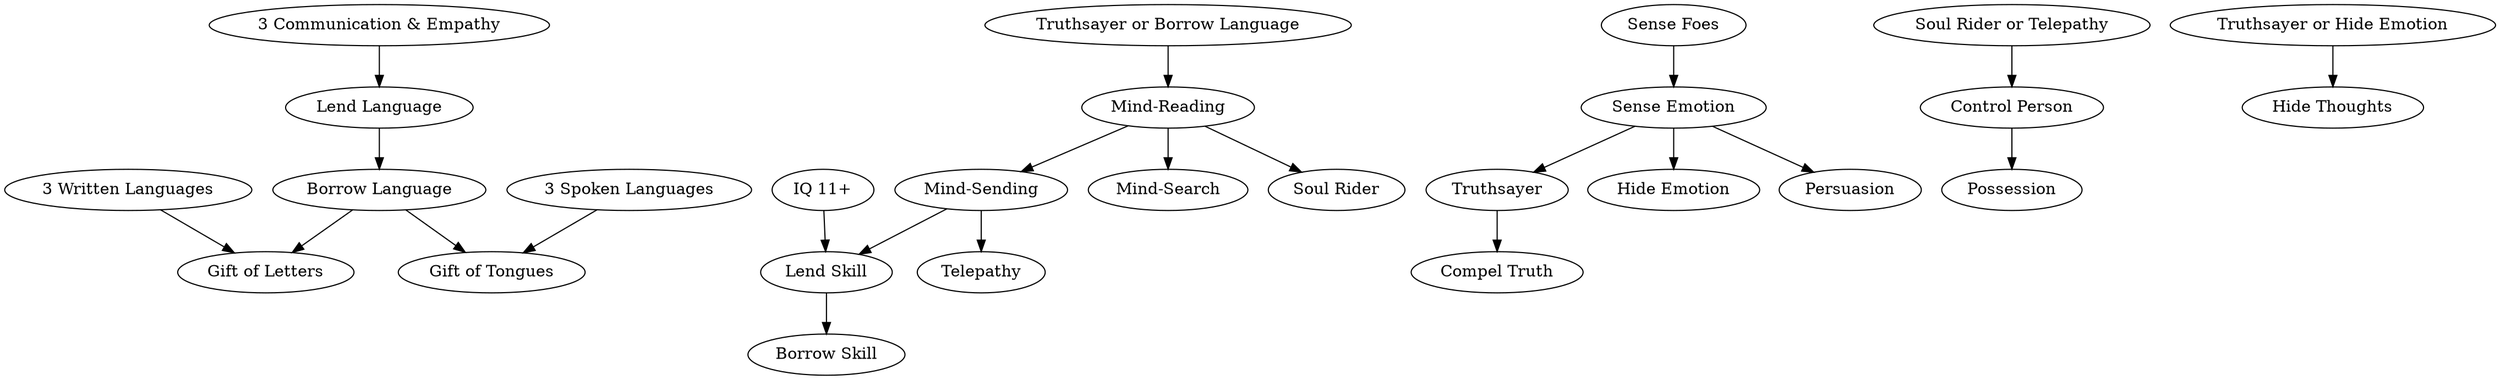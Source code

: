 digraph {
    "Lend Language" -> { "Borrow Language" }
    "Lend Skill" -> { "Borrow Skill" }
    "Truthsayer" -> { "Compel Truth" }
    "Soul Rider or Telepathy" -> { "Control Person" }
    "Borrow Language" -> { "Gift of Letters", "Gift of Tongues" }
    "3 Written Languages" -> { "Gift of Letters" }
    "3 Spoken Languages" -> { "Gift of Tongues" }
    "Sense Emotion" -> { "Hide Emotion", "Persuasion", "Truthsayer" }
    "Truthsayer or Hide Emotion" -> { "Hide Thoughts" }
    "3 Communication & Empathy" -> { "Lend Language" }
    "IQ 11+" -> { "Lend Skill" }
    "Mind-Sending" -> { "Lend Skill", "Telepathy" }
    "Truthsayer or Borrow Language" -> { "Mind-Reading" }
    "Mind-Reading" -> { "Mind-Search", "Mind-Sending", "Soul Rider" }
    "Control Person" -> { "Possession" }
    "Sense Foes" -> { "Sense Emotion" }
}